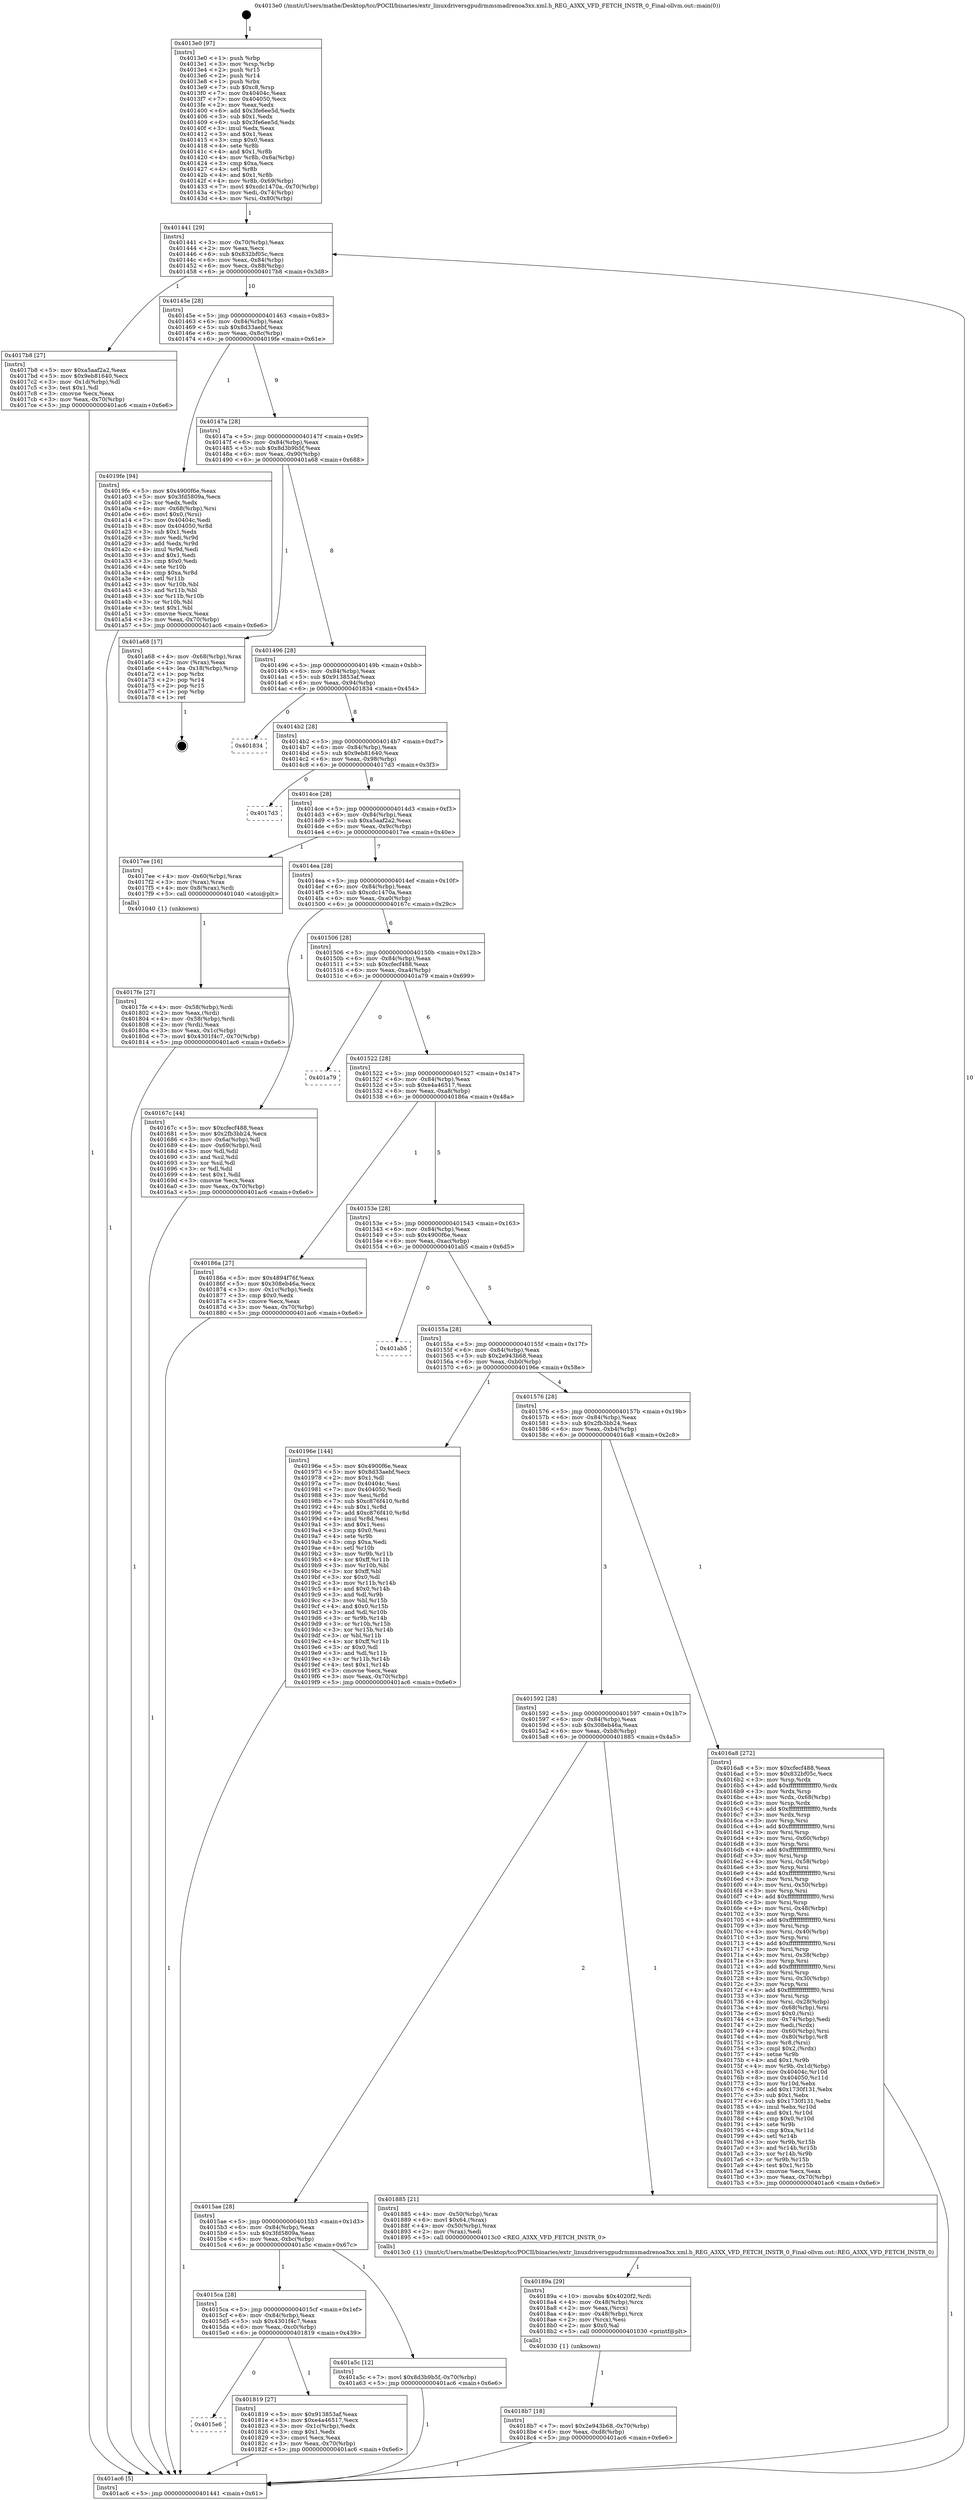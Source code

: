 digraph "0x4013e0" {
  label = "0x4013e0 (/mnt/c/Users/mathe/Desktop/tcc/POCII/binaries/extr_linuxdriversgpudrmmsmadrenoa3xx.xml.h_REG_A3XX_VFD_FETCH_INSTR_0_Final-ollvm.out::main(0))"
  labelloc = "t"
  node[shape=record]

  Entry [label="",width=0.3,height=0.3,shape=circle,fillcolor=black,style=filled]
  "0x401441" [label="{
     0x401441 [29]\l
     | [instrs]\l
     &nbsp;&nbsp;0x401441 \<+3\>: mov -0x70(%rbp),%eax\l
     &nbsp;&nbsp;0x401444 \<+2\>: mov %eax,%ecx\l
     &nbsp;&nbsp;0x401446 \<+6\>: sub $0x832bf05c,%ecx\l
     &nbsp;&nbsp;0x40144c \<+6\>: mov %eax,-0x84(%rbp)\l
     &nbsp;&nbsp;0x401452 \<+6\>: mov %ecx,-0x88(%rbp)\l
     &nbsp;&nbsp;0x401458 \<+6\>: je 00000000004017b8 \<main+0x3d8\>\l
  }"]
  "0x4017b8" [label="{
     0x4017b8 [27]\l
     | [instrs]\l
     &nbsp;&nbsp;0x4017b8 \<+5\>: mov $0xa5aaf2a2,%eax\l
     &nbsp;&nbsp;0x4017bd \<+5\>: mov $0x9eb81640,%ecx\l
     &nbsp;&nbsp;0x4017c2 \<+3\>: mov -0x1d(%rbp),%dl\l
     &nbsp;&nbsp;0x4017c5 \<+3\>: test $0x1,%dl\l
     &nbsp;&nbsp;0x4017c8 \<+3\>: cmovne %ecx,%eax\l
     &nbsp;&nbsp;0x4017cb \<+3\>: mov %eax,-0x70(%rbp)\l
     &nbsp;&nbsp;0x4017ce \<+5\>: jmp 0000000000401ac6 \<main+0x6e6\>\l
  }"]
  "0x40145e" [label="{
     0x40145e [28]\l
     | [instrs]\l
     &nbsp;&nbsp;0x40145e \<+5\>: jmp 0000000000401463 \<main+0x83\>\l
     &nbsp;&nbsp;0x401463 \<+6\>: mov -0x84(%rbp),%eax\l
     &nbsp;&nbsp;0x401469 \<+5\>: sub $0x8d33aebf,%eax\l
     &nbsp;&nbsp;0x40146e \<+6\>: mov %eax,-0x8c(%rbp)\l
     &nbsp;&nbsp;0x401474 \<+6\>: je 00000000004019fe \<main+0x61e\>\l
  }"]
  Exit [label="",width=0.3,height=0.3,shape=circle,fillcolor=black,style=filled,peripheries=2]
  "0x4019fe" [label="{
     0x4019fe [94]\l
     | [instrs]\l
     &nbsp;&nbsp;0x4019fe \<+5\>: mov $0x4900f6e,%eax\l
     &nbsp;&nbsp;0x401a03 \<+5\>: mov $0x3fd5809a,%ecx\l
     &nbsp;&nbsp;0x401a08 \<+2\>: xor %edx,%edx\l
     &nbsp;&nbsp;0x401a0a \<+4\>: mov -0x68(%rbp),%rsi\l
     &nbsp;&nbsp;0x401a0e \<+6\>: movl $0x0,(%rsi)\l
     &nbsp;&nbsp;0x401a14 \<+7\>: mov 0x40404c,%edi\l
     &nbsp;&nbsp;0x401a1b \<+8\>: mov 0x404050,%r8d\l
     &nbsp;&nbsp;0x401a23 \<+3\>: sub $0x1,%edx\l
     &nbsp;&nbsp;0x401a26 \<+3\>: mov %edi,%r9d\l
     &nbsp;&nbsp;0x401a29 \<+3\>: add %edx,%r9d\l
     &nbsp;&nbsp;0x401a2c \<+4\>: imul %r9d,%edi\l
     &nbsp;&nbsp;0x401a30 \<+3\>: and $0x1,%edi\l
     &nbsp;&nbsp;0x401a33 \<+3\>: cmp $0x0,%edi\l
     &nbsp;&nbsp;0x401a36 \<+4\>: sete %r10b\l
     &nbsp;&nbsp;0x401a3a \<+4\>: cmp $0xa,%r8d\l
     &nbsp;&nbsp;0x401a3e \<+4\>: setl %r11b\l
     &nbsp;&nbsp;0x401a42 \<+3\>: mov %r10b,%bl\l
     &nbsp;&nbsp;0x401a45 \<+3\>: and %r11b,%bl\l
     &nbsp;&nbsp;0x401a48 \<+3\>: xor %r11b,%r10b\l
     &nbsp;&nbsp;0x401a4b \<+3\>: or %r10b,%bl\l
     &nbsp;&nbsp;0x401a4e \<+3\>: test $0x1,%bl\l
     &nbsp;&nbsp;0x401a51 \<+3\>: cmovne %ecx,%eax\l
     &nbsp;&nbsp;0x401a54 \<+3\>: mov %eax,-0x70(%rbp)\l
     &nbsp;&nbsp;0x401a57 \<+5\>: jmp 0000000000401ac6 \<main+0x6e6\>\l
  }"]
  "0x40147a" [label="{
     0x40147a [28]\l
     | [instrs]\l
     &nbsp;&nbsp;0x40147a \<+5\>: jmp 000000000040147f \<main+0x9f\>\l
     &nbsp;&nbsp;0x40147f \<+6\>: mov -0x84(%rbp),%eax\l
     &nbsp;&nbsp;0x401485 \<+5\>: sub $0x8d3b9b5f,%eax\l
     &nbsp;&nbsp;0x40148a \<+6\>: mov %eax,-0x90(%rbp)\l
     &nbsp;&nbsp;0x401490 \<+6\>: je 0000000000401a68 \<main+0x688\>\l
  }"]
  "0x4018b7" [label="{
     0x4018b7 [18]\l
     | [instrs]\l
     &nbsp;&nbsp;0x4018b7 \<+7\>: movl $0x2e943b68,-0x70(%rbp)\l
     &nbsp;&nbsp;0x4018be \<+6\>: mov %eax,-0xd8(%rbp)\l
     &nbsp;&nbsp;0x4018c4 \<+5\>: jmp 0000000000401ac6 \<main+0x6e6\>\l
  }"]
  "0x401a68" [label="{
     0x401a68 [17]\l
     | [instrs]\l
     &nbsp;&nbsp;0x401a68 \<+4\>: mov -0x68(%rbp),%rax\l
     &nbsp;&nbsp;0x401a6c \<+2\>: mov (%rax),%eax\l
     &nbsp;&nbsp;0x401a6e \<+4\>: lea -0x18(%rbp),%rsp\l
     &nbsp;&nbsp;0x401a72 \<+1\>: pop %rbx\l
     &nbsp;&nbsp;0x401a73 \<+2\>: pop %r14\l
     &nbsp;&nbsp;0x401a75 \<+2\>: pop %r15\l
     &nbsp;&nbsp;0x401a77 \<+1\>: pop %rbp\l
     &nbsp;&nbsp;0x401a78 \<+1\>: ret\l
  }"]
  "0x401496" [label="{
     0x401496 [28]\l
     | [instrs]\l
     &nbsp;&nbsp;0x401496 \<+5\>: jmp 000000000040149b \<main+0xbb\>\l
     &nbsp;&nbsp;0x40149b \<+6\>: mov -0x84(%rbp),%eax\l
     &nbsp;&nbsp;0x4014a1 \<+5\>: sub $0x913853af,%eax\l
     &nbsp;&nbsp;0x4014a6 \<+6\>: mov %eax,-0x94(%rbp)\l
     &nbsp;&nbsp;0x4014ac \<+6\>: je 0000000000401834 \<main+0x454\>\l
  }"]
  "0x40189a" [label="{
     0x40189a [29]\l
     | [instrs]\l
     &nbsp;&nbsp;0x40189a \<+10\>: movabs $0x4020f2,%rdi\l
     &nbsp;&nbsp;0x4018a4 \<+4\>: mov -0x48(%rbp),%rcx\l
     &nbsp;&nbsp;0x4018a8 \<+2\>: mov %eax,(%rcx)\l
     &nbsp;&nbsp;0x4018aa \<+4\>: mov -0x48(%rbp),%rcx\l
     &nbsp;&nbsp;0x4018ae \<+2\>: mov (%rcx),%esi\l
     &nbsp;&nbsp;0x4018b0 \<+2\>: mov $0x0,%al\l
     &nbsp;&nbsp;0x4018b2 \<+5\>: call 0000000000401030 \<printf@plt\>\l
     | [calls]\l
     &nbsp;&nbsp;0x401030 \{1\} (unknown)\l
  }"]
  "0x401834" [label="{
     0x401834\l
  }", style=dashed]
  "0x4014b2" [label="{
     0x4014b2 [28]\l
     | [instrs]\l
     &nbsp;&nbsp;0x4014b2 \<+5\>: jmp 00000000004014b7 \<main+0xd7\>\l
     &nbsp;&nbsp;0x4014b7 \<+6\>: mov -0x84(%rbp),%eax\l
     &nbsp;&nbsp;0x4014bd \<+5\>: sub $0x9eb81640,%eax\l
     &nbsp;&nbsp;0x4014c2 \<+6\>: mov %eax,-0x98(%rbp)\l
     &nbsp;&nbsp;0x4014c8 \<+6\>: je 00000000004017d3 \<main+0x3f3\>\l
  }"]
  "0x4015e6" [label="{
     0x4015e6\l
  }", style=dashed]
  "0x4017d3" [label="{
     0x4017d3\l
  }", style=dashed]
  "0x4014ce" [label="{
     0x4014ce [28]\l
     | [instrs]\l
     &nbsp;&nbsp;0x4014ce \<+5\>: jmp 00000000004014d3 \<main+0xf3\>\l
     &nbsp;&nbsp;0x4014d3 \<+6\>: mov -0x84(%rbp),%eax\l
     &nbsp;&nbsp;0x4014d9 \<+5\>: sub $0xa5aaf2a2,%eax\l
     &nbsp;&nbsp;0x4014de \<+6\>: mov %eax,-0x9c(%rbp)\l
     &nbsp;&nbsp;0x4014e4 \<+6\>: je 00000000004017ee \<main+0x40e\>\l
  }"]
  "0x401819" [label="{
     0x401819 [27]\l
     | [instrs]\l
     &nbsp;&nbsp;0x401819 \<+5\>: mov $0x913853af,%eax\l
     &nbsp;&nbsp;0x40181e \<+5\>: mov $0xe4a46517,%ecx\l
     &nbsp;&nbsp;0x401823 \<+3\>: mov -0x1c(%rbp),%edx\l
     &nbsp;&nbsp;0x401826 \<+3\>: cmp $0x1,%edx\l
     &nbsp;&nbsp;0x401829 \<+3\>: cmovl %ecx,%eax\l
     &nbsp;&nbsp;0x40182c \<+3\>: mov %eax,-0x70(%rbp)\l
     &nbsp;&nbsp;0x40182f \<+5\>: jmp 0000000000401ac6 \<main+0x6e6\>\l
  }"]
  "0x4017ee" [label="{
     0x4017ee [16]\l
     | [instrs]\l
     &nbsp;&nbsp;0x4017ee \<+4\>: mov -0x60(%rbp),%rax\l
     &nbsp;&nbsp;0x4017f2 \<+3\>: mov (%rax),%rax\l
     &nbsp;&nbsp;0x4017f5 \<+4\>: mov 0x8(%rax),%rdi\l
     &nbsp;&nbsp;0x4017f9 \<+5\>: call 0000000000401040 \<atoi@plt\>\l
     | [calls]\l
     &nbsp;&nbsp;0x401040 \{1\} (unknown)\l
  }"]
  "0x4014ea" [label="{
     0x4014ea [28]\l
     | [instrs]\l
     &nbsp;&nbsp;0x4014ea \<+5\>: jmp 00000000004014ef \<main+0x10f\>\l
     &nbsp;&nbsp;0x4014ef \<+6\>: mov -0x84(%rbp),%eax\l
     &nbsp;&nbsp;0x4014f5 \<+5\>: sub $0xcdc1470a,%eax\l
     &nbsp;&nbsp;0x4014fa \<+6\>: mov %eax,-0xa0(%rbp)\l
     &nbsp;&nbsp;0x401500 \<+6\>: je 000000000040167c \<main+0x29c\>\l
  }"]
  "0x4015ca" [label="{
     0x4015ca [28]\l
     | [instrs]\l
     &nbsp;&nbsp;0x4015ca \<+5\>: jmp 00000000004015cf \<main+0x1ef\>\l
     &nbsp;&nbsp;0x4015cf \<+6\>: mov -0x84(%rbp),%eax\l
     &nbsp;&nbsp;0x4015d5 \<+5\>: sub $0x4301f4c7,%eax\l
     &nbsp;&nbsp;0x4015da \<+6\>: mov %eax,-0xc0(%rbp)\l
     &nbsp;&nbsp;0x4015e0 \<+6\>: je 0000000000401819 \<main+0x439\>\l
  }"]
  "0x40167c" [label="{
     0x40167c [44]\l
     | [instrs]\l
     &nbsp;&nbsp;0x40167c \<+5\>: mov $0xcfecf488,%eax\l
     &nbsp;&nbsp;0x401681 \<+5\>: mov $0x2fb3bb24,%ecx\l
     &nbsp;&nbsp;0x401686 \<+3\>: mov -0x6a(%rbp),%dl\l
     &nbsp;&nbsp;0x401689 \<+4\>: mov -0x69(%rbp),%sil\l
     &nbsp;&nbsp;0x40168d \<+3\>: mov %dl,%dil\l
     &nbsp;&nbsp;0x401690 \<+3\>: and %sil,%dil\l
     &nbsp;&nbsp;0x401693 \<+3\>: xor %sil,%dl\l
     &nbsp;&nbsp;0x401696 \<+3\>: or %dl,%dil\l
     &nbsp;&nbsp;0x401699 \<+4\>: test $0x1,%dil\l
     &nbsp;&nbsp;0x40169d \<+3\>: cmovne %ecx,%eax\l
     &nbsp;&nbsp;0x4016a0 \<+3\>: mov %eax,-0x70(%rbp)\l
     &nbsp;&nbsp;0x4016a3 \<+5\>: jmp 0000000000401ac6 \<main+0x6e6\>\l
  }"]
  "0x401506" [label="{
     0x401506 [28]\l
     | [instrs]\l
     &nbsp;&nbsp;0x401506 \<+5\>: jmp 000000000040150b \<main+0x12b\>\l
     &nbsp;&nbsp;0x40150b \<+6\>: mov -0x84(%rbp),%eax\l
     &nbsp;&nbsp;0x401511 \<+5\>: sub $0xcfecf488,%eax\l
     &nbsp;&nbsp;0x401516 \<+6\>: mov %eax,-0xa4(%rbp)\l
     &nbsp;&nbsp;0x40151c \<+6\>: je 0000000000401a79 \<main+0x699\>\l
  }"]
  "0x401ac6" [label="{
     0x401ac6 [5]\l
     | [instrs]\l
     &nbsp;&nbsp;0x401ac6 \<+5\>: jmp 0000000000401441 \<main+0x61\>\l
  }"]
  "0x4013e0" [label="{
     0x4013e0 [97]\l
     | [instrs]\l
     &nbsp;&nbsp;0x4013e0 \<+1\>: push %rbp\l
     &nbsp;&nbsp;0x4013e1 \<+3\>: mov %rsp,%rbp\l
     &nbsp;&nbsp;0x4013e4 \<+2\>: push %r15\l
     &nbsp;&nbsp;0x4013e6 \<+2\>: push %r14\l
     &nbsp;&nbsp;0x4013e8 \<+1\>: push %rbx\l
     &nbsp;&nbsp;0x4013e9 \<+7\>: sub $0xc8,%rsp\l
     &nbsp;&nbsp;0x4013f0 \<+7\>: mov 0x40404c,%eax\l
     &nbsp;&nbsp;0x4013f7 \<+7\>: mov 0x404050,%ecx\l
     &nbsp;&nbsp;0x4013fe \<+2\>: mov %eax,%edx\l
     &nbsp;&nbsp;0x401400 \<+6\>: add $0x3fe6ee5d,%edx\l
     &nbsp;&nbsp;0x401406 \<+3\>: sub $0x1,%edx\l
     &nbsp;&nbsp;0x401409 \<+6\>: sub $0x3fe6ee5d,%edx\l
     &nbsp;&nbsp;0x40140f \<+3\>: imul %edx,%eax\l
     &nbsp;&nbsp;0x401412 \<+3\>: and $0x1,%eax\l
     &nbsp;&nbsp;0x401415 \<+3\>: cmp $0x0,%eax\l
     &nbsp;&nbsp;0x401418 \<+4\>: sete %r8b\l
     &nbsp;&nbsp;0x40141c \<+4\>: and $0x1,%r8b\l
     &nbsp;&nbsp;0x401420 \<+4\>: mov %r8b,-0x6a(%rbp)\l
     &nbsp;&nbsp;0x401424 \<+3\>: cmp $0xa,%ecx\l
     &nbsp;&nbsp;0x401427 \<+4\>: setl %r8b\l
     &nbsp;&nbsp;0x40142b \<+4\>: and $0x1,%r8b\l
     &nbsp;&nbsp;0x40142f \<+4\>: mov %r8b,-0x69(%rbp)\l
     &nbsp;&nbsp;0x401433 \<+7\>: movl $0xcdc1470a,-0x70(%rbp)\l
     &nbsp;&nbsp;0x40143a \<+3\>: mov %edi,-0x74(%rbp)\l
     &nbsp;&nbsp;0x40143d \<+4\>: mov %rsi,-0x80(%rbp)\l
  }"]
  "0x401a5c" [label="{
     0x401a5c [12]\l
     | [instrs]\l
     &nbsp;&nbsp;0x401a5c \<+7\>: movl $0x8d3b9b5f,-0x70(%rbp)\l
     &nbsp;&nbsp;0x401a63 \<+5\>: jmp 0000000000401ac6 \<main+0x6e6\>\l
  }"]
  "0x401a79" [label="{
     0x401a79\l
  }", style=dashed]
  "0x401522" [label="{
     0x401522 [28]\l
     | [instrs]\l
     &nbsp;&nbsp;0x401522 \<+5\>: jmp 0000000000401527 \<main+0x147\>\l
     &nbsp;&nbsp;0x401527 \<+6\>: mov -0x84(%rbp),%eax\l
     &nbsp;&nbsp;0x40152d \<+5\>: sub $0xe4a46517,%eax\l
     &nbsp;&nbsp;0x401532 \<+6\>: mov %eax,-0xa8(%rbp)\l
     &nbsp;&nbsp;0x401538 \<+6\>: je 000000000040186a \<main+0x48a\>\l
  }"]
  "0x4015ae" [label="{
     0x4015ae [28]\l
     | [instrs]\l
     &nbsp;&nbsp;0x4015ae \<+5\>: jmp 00000000004015b3 \<main+0x1d3\>\l
     &nbsp;&nbsp;0x4015b3 \<+6\>: mov -0x84(%rbp),%eax\l
     &nbsp;&nbsp;0x4015b9 \<+5\>: sub $0x3fd5809a,%eax\l
     &nbsp;&nbsp;0x4015be \<+6\>: mov %eax,-0xbc(%rbp)\l
     &nbsp;&nbsp;0x4015c4 \<+6\>: je 0000000000401a5c \<main+0x67c\>\l
  }"]
  "0x40186a" [label="{
     0x40186a [27]\l
     | [instrs]\l
     &nbsp;&nbsp;0x40186a \<+5\>: mov $0x4894f76f,%eax\l
     &nbsp;&nbsp;0x40186f \<+5\>: mov $0x308eb46a,%ecx\l
     &nbsp;&nbsp;0x401874 \<+3\>: mov -0x1c(%rbp),%edx\l
     &nbsp;&nbsp;0x401877 \<+3\>: cmp $0x0,%edx\l
     &nbsp;&nbsp;0x40187a \<+3\>: cmove %ecx,%eax\l
     &nbsp;&nbsp;0x40187d \<+3\>: mov %eax,-0x70(%rbp)\l
     &nbsp;&nbsp;0x401880 \<+5\>: jmp 0000000000401ac6 \<main+0x6e6\>\l
  }"]
  "0x40153e" [label="{
     0x40153e [28]\l
     | [instrs]\l
     &nbsp;&nbsp;0x40153e \<+5\>: jmp 0000000000401543 \<main+0x163\>\l
     &nbsp;&nbsp;0x401543 \<+6\>: mov -0x84(%rbp),%eax\l
     &nbsp;&nbsp;0x401549 \<+5\>: sub $0x4900f6e,%eax\l
     &nbsp;&nbsp;0x40154e \<+6\>: mov %eax,-0xac(%rbp)\l
     &nbsp;&nbsp;0x401554 \<+6\>: je 0000000000401ab5 \<main+0x6d5\>\l
  }"]
  "0x401885" [label="{
     0x401885 [21]\l
     | [instrs]\l
     &nbsp;&nbsp;0x401885 \<+4\>: mov -0x50(%rbp),%rax\l
     &nbsp;&nbsp;0x401889 \<+6\>: movl $0x64,(%rax)\l
     &nbsp;&nbsp;0x40188f \<+4\>: mov -0x50(%rbp),%rax\l
     &nbsp;&nbsp;0x401893 \<+2\>: mov (%rax),%edi\l
     &nbsp;&nbsp;0x401895 \<+5\>: call 00000000004013c0 \<REG_A3XX_VFD_FETCH_INSTR_0\>\l
     | [calls]\l
     &nbsp;&nbsp;0x4013c0 \{1\} (/mnt/c/Users/mathe/Desktop/tcc/POCII/binaries/extr_linuxdriversgpudrmmsmadrenoa3xx.xml.h_REG_A3XX_VFD_FETCH_INSTR_0_Final-ollvm.out::REG_A3XX_VFD_FETCH_INSTR_0)\l
  }"]
  "0x401ab5" [label="{
     0x401ab5\l
  }", style=dashed]
  "0x40155a" [label="{
     0x40155a [28]\l
     | [instrs]\l
     &nbsp;&nbsp;0x40155a \<+5\>: jmp 000000000040155f \<main+0x17f\>\l
     &nbsp;&nbsp;0x40155f \<+6\>: mov -0x84(%rbp),%eax\l
     &nbsp;&nbsp;0x401565 \<+5\>: sub $0x2e943b68,%eax\l
     &nbsp;&nbsp;0x40156a \<+6\>: mov %eax,-0xb0(%rbp)\l
     &nbsp;&nbsp;0x401570 \<+6\>: je 000000000040196e \<main+0x58e\>\l
  }"]
  "0x4017fe" [label="{
     0x4017fe [27]\l
     | [instrs]\l
     &nbsp;&nbsp;0x4017fe \<+4\>: mov -0x58(%rbp),%rdi\l
     &nbsp;&nbsp;0x401802 \<+2\>: mov %eax,(%rdi)\l
     &nbsp;&nbsp;0x401804 \<+4\>: mov -0x58(%rbp),%rdi\l
     &nbsp;&nbsp;0x401808 \<+2\>: mov (%rdi),%eax\l
     &nbsp;&nbsp;0x40180a \<+3\>: mov %eax,-0x1c(%rbp)\l
     &nbsp;&nbsp;0x40180d \<+7\>: movl $0x4301f4c7,-0x70(%rbp)\l
     &nbsp;&nbsp;0x401814 \<+5\>: jmp 0000000000401ac6 \<main+0x6e6\>\l
  }"]
  "0x40196e" [label="{
     0x40196e [144]\l
     | [instrs]\l
     &nbsp;&nbsp;0x40196e \<+5\>: mov $0x4900f6e,%eax\l
     &nbsp;&nbsp;0x401973 \<+5\>: mov $0x8d33aebf,%ecx\l
     &nbsp;&nbsp;0x401978 \<+2\>: mov $0x1,%dl\l
     &nbsp;&nbsp;0x40197a \<+7\>: mov 0x40404c,%esi\l
     &nbsp;&nbsp;0x401981 \<+7\>: mov 0x404050,%edi\l
     &nbsp;&nbsp;0x401988 \<+3\>: mov %esi,%r8d\l
     &nbsp;&nbsp;0x40198b \<+7\>: sub $0xc876f410,%r8d\l
     &nbsp;&nbsp;0x401992 \<+4\>: sub $0x1,%r8d\l
     &nbsp;&nbsp;0x401996 \<+7\>: add $0xc876f410,%r8d\l
     &nbsp;&nbsp;0x40199d \<+4\>: imul %r8d,%esi\l
     &nbsp;&nbsp;0x4019a1 \<+3\>: and $0x1,%esi\l
     &nbsp;&nbsp;0x4019a4 \<+3\>: cmp $0x0,%esi\l
     &nbsp;&nbsp;0x4019a7 \<+4\>: sete %r9b\l
     &nbsp;&nbsp;0x4019ab \<+3\>: cmp $0xa,%edi\l
     &nbsp;&nbsp;0x4019ae \<+4\>: setl %r10b\l
     &nbsp;&nbsp;0x4019b2 \<+3\>: mov %r9b,%r11b\l
     &nbsp;&nbsp;0x4019b5 \<+4\>: xor $0xff,%r11b\l
     &nbsp;&nbsp;0x4019b9 \<+3\>: mov %r10b,%bl\l
     &nbsp;&nbsp;0x4019bc \<+3\>: xor $0xff,%bl\l
     &nbsp;&nbsp;0x4019bf \<+3\>: xor $0x0,%dl\l
     &nbsp;&nbsp;0x4019c2 \<+3\>: mov %r11b,%r14b\l
     &nbsp;&nbsp;0x4019c5 \<+4\>: and $0x0,%r14b\l
     &nbsp;&nbsp;0x4019c9 \<+3\>: and %dl,%r9b\l
     &nbsp;&nbsp;0x4019cc \<+3\>: mov %bl,%r15b\l
     &nbsp;&nbsp;0x4019cf \<+4\>: and $0x0,%r15b\l
     &nbsp;&nbsp;0x4019d3 \<+3\>: and %dl,%r10b\l
     &nbsp;&nbsp;0x4019d6 \<+3\>: or %r9b,%r14b\l
     &nbsp;&nbsp;0x4019d9 \<+3\>: or %r10b,%r15b\l
     &nbsp;&nbsp;0x4019dc \<+3\>: xor %r15b,%r14b\l
     &nbsp;&nbsp;0x4019df \<+3\>: or %bl,%r11b\l
     &nbsp;&nbsp;0x4019e2 \<+4\>: xor $0xff,%r11b\l
     &nbsp;&nbsp;0x4019e6 \<+3\>: or $0x0,%dl\l
     &nbsp;&nbsp;0x4019e9 \<+3\>: and %dl,%r11b\l
     &nbsp;&nbsp;0x4019ec \<+3\>: or %r11b,%r14b\l
     &nbsp;&nbsp;0x4019ef \<+4\>: test $0x1,%r14b\l
     &nbsp;&nbsp;0x4019f3 \<+3\>: cmovne %ecx,%eax\l
     &nbsp;&nbsp;0x4019f6 \<+3\>: mov %eax,-0x70(%rbp)\l
     &nbsp;&nbsp;0x4019f9 \<+5\>: jmp 0000000000401ac6 \<main+0x6e6\>\l
  }"]
  "0x401576" [label="{
     0x401576 [28]\l
     | [instrs]\l
     &nbsp;&nbsp;0x401576 \<+5\>: jmp 000000000040157b \<main+0x19b\>\l
     &nbsp;&nbsp;0x40157b \<+6\>: mov -0x84(%rbp),%eax\l
     &nbsp;&nbsp;0x401581 \<+5\>: sub $0x2fb3bb24,%eax\l
     &nbsp;&nbsp;0x401586 \<+6\>: mov %eax,-0xb4(%rbp)\l
     &nbsp;&nbsp;0x40158c \<+6\>: je 00000000004016a8 \<main+0x2c8\>\l
  }"]
  "0x401592" [label="{
     0x401592 [28]\l
     | [instrs]\l
     &nbsp;&nbsp;0x401592 \<+5\>: jmp 0000000000401597 \<main+0x1b7\>\l
     &nbsp;&nbsp;0x401597 \<+6\>: mov -0x84(%rbp),%eax\l
     &nbsp;&nbsp;0x40159d \<+5\>: sub $0x308eb46a,%eax\l
     &nbsp;&nbsp;0x4015a2 \<+6\>: mov %eax,-0xb8(%rbp)\l
     &nbsp;&nbsp;0x4015a8 \<+6\>: je 0000000000401885 \<main+0x4a5\>\l
  }"]
  "0x4016a8" [label="{
     0x4016a8 [272]\l
     | [instrs]\l
     &nbsp;&nbsp;0x4016a8 \<+5\>: mov $0xcfecf488,%eax\l
     &nbsp;&nbsp;0x4016ad \<+5\>: mov $0x832bf05c,%ecx\l
     &nbsp;&nbsp;0x4016b2 \<+3\>: mov %rsp,%rdx\l
     &nbsp;&nbsp;0x4016b5 \<+4\>: add $0xfffffffffffffff0,%rdx\l
     &nbsp;&nbsp;0x4016b9 \<+3\>: mov %rdx,%rsp\l
     &nbsp;&nbsp;0x4016bc \<+4\>: mov %rdx,-0x68(%rbp)\l
     &nbsp;&nbsp;0x4016c0 \<+3\>: mov %rsp,%rdx\l
     &nbsp;&nbsp;0x4016c3 \<+4\>: add $0xfffffffffffffff0,%rdx\l
     &nbsp;&nbsp;0x4016c7 \<+3\>: mov %rdx,%rsp\l
     &nbsp;&nbsp;0x4016ca \<+3\>: mov %rsp,%rsi\l
     &nbsp;&nbsp;0x4016cd \<+4\>: add $0xfffffffffffffff0,%rsi\l
     &nbsp;&nbsp;0x4016d1 \<+3\>: mov %rsi,%rsp\l
     &nbsp;&nbsp;0x4016d4 \<+4\>: mov %rsi,-0x60(%rbp)\l
     &nbsp;&nbsp;0x4016d8 \<+3\>: mov %rsp,%rsi\l
     &nbsp;&nbsp;0x4016db \<+4\>: add $0xfffffffffffffff0,%rsi\l
     &nbsp;&nbsp;0x4016df \<+3\>: mov %rsi,%rsp\l
     &nbsp;&nbsp;0x4016e2 \<+4\>: mov %rsi,-0x58(%rbp)\l
     &nbsp;&nbsp;0x4016e6 \<+3\>: mov %rsp,%rsi\l
     &nbsp;&nbsp;0x4016e9 \<+4\>: add $0xfffffffffffffff0,%rsi\l
     &nbsp;&nbsp;0x4016ed \<+3\>: mov %rsi,%rsp\l
     &nbsp;&nbsp;0x4016f0 \<+4\>: mov %rsi,-0x50(%rbp)\l
     &nbsp;&nbsp;0x4016f4 \<+3\>: mov %rsp,%rsi\l
     &nbsp;&nbsp;0x4016f7 \<+4\>: add $0xfffffffffffffff0,%rsi\l
     &nbsp;&nbsp;0x4016fb \<+3\>: mov %rsi,%rsp\l
     &nbsp;&nbsp;0x4016fe \<+4\>: mov %rsi,-0x48(%rbp)\l
     &nbsp;&nbsp;0x401702 \<+3\>: mov %rsp,%rsi\l
     &nbsp;&nbsp;0x401705 \<+4\>: add $0xfffffffffffffff0,%rsi\l
     &nbsp;&nbsp;0x401709 \<+3\>: mov %rsi,%rsp\l
     &nbsp;&nbsp;0x40170c \<+4\>: mov %rsi,-0x40(%rbp)\l
     &nbsp;&nbsp;0x401710 \<+3\>: mov %rsp,%rsi\l
     &nbsp;&nbsp;0x401713 \<+4\>: add $0xfffffffffffffff0,%rsi\l
     &nbsp;&nbsp;0x401717 \<+3\>: mov %rsi,%rsp\l
     &nbsp;&nbsp;0x40171a \<+4\>: mov %rsi,-0x38(%rbp)\l
     &nbsp;&nbsp;0x40171e \<+3\>: mov %rsp,%rsi\l
     &nbsp;&nbsp;0x401721 \<+4\>: add $0xfffffffffffffff0,%rsi\l
     &nbsp;&nbsp;0x401725 \<+3\>: mov %rsi,%rsp\l
     &nbsp;&nbsp;0x401728 \<+4\>: mov %rsi,-0x30(%rbp)\l
     &nbsp;&nbsp;0x40172c \<+3\>: mov %rsp,%rsi\l
     &nbsp;&nbsp;0x40172f \<+4\>: add $0xfffffffffffffff0,%rsi\l
     &nbsp;&nbsp;0x401733 \<+3\>: mov %rsi,%rsp\l
     &nbsp;&nbsp;0x401736 \<+4\>: mov %rsi,-0x28(%rbp)\l
     &nbsp;&nbsp;0x40173a \<+4\>: mov -0x68(%rbp),%rsi\l
     &nbsp;&nbsp;0x40173e \<+6\>: movl $0x0,(%rsi)\l
     &nbsp;&nbsp;0x401744 \<+3\>: mov -0x74(%rbp),%edi\l
     &nbsp;&nbsp;0x401747 \<+2\>: mov %edi,(%rdx)\l
     &nbsp;&nbsp;0x401749 \<+4\>: mov -0x60(%rbp),%rsi\l
     &nbsp;&nbsp;0x40174d \<+4\>: mov -0x80(%rbp),%r8\l
     &nbsp;&nbsp;0x401751 \<+3\>: mov %r8,(%rsi)\l
     &nbsp;&nbsp;0x401754 \<+3\>: cmpl $0x2,(%rdx)\l
     &nbsp;&nbsp;0x401757 \<+4\>: setne %r9b\l
     &nbsp;&nbsp;0x40175b \<+4\>: and $0x1,%r9b\l
     &nbsp;&nbsp;0x40175f \<+4\>: mov %r9b,-0x1d(%rbp)\l
     &nbsp;&nbsp;0x401763 \<+8\>: mov 0x40404c,%r10d\l
     &nbsp;&nbsp;0x40176b \<+8\>: mov 0x404050,%r11d\l
     &nbsp;&nbsp;0x401773 \<+3\>: mov %r10d,%ebx\l
     &nbsp;&nbsp;0x401776 \<+6\>: add $0x1730f131,%ebx\l
     &nbsp;&nbsp;0x40177c \<+3\>: sub $0x1,%ebx\l
     &nbsp;&nbsp;0x40177f \<+6\>: sub $0x1730f131,%ebx\l
     &nbsp;&nbsp;0x401785 \<+4\>: imul %ebx,%r10d\l
     &nbsp;&nbsp;0x401789 \<+4\>: and $0x1,%r10d\l
     &nbsp;&nbsp;0x40178d \<+4\>: cmp $0x0,%r10d\l
     &nbsp;&nbsp;0x401791 \<+4\>: sete %r9b\l
     &nbsp;&nbsp;0x401795 \<+4\>: cmp $0xa,%r11d\l
     &nbsp;&nbsp;0x401799 \<+4\>: setl %r14b\l
     &nbsp;&nbsp;0x40179d \<+3\>: mov %r9b,%r15b\l
     &nbsp;&nbsp;0x4017a0 \<+3\>: and %r14b,%r15b\l
     &nbsp;&nbsp;0x4017a3 \<+3\>: xor %r14b,%r9b\l
     &nbsp;&nbsp;0x4017a6 \<+3\>: or %r9b,%r15b\l
     &nbsp;&nbsp;0x4017a9 \<+4\>: test $0x1,%r15b\l
     &nbsp;&nbsp;0x4017ad \<+3\>: cmovne %ecx,%eax\l
     &nbsp;&nbsp;0x4017b0 \<+3\>: mov %eax,-0x70(%rbp)\l
     &nbsp;&nbsp;0x4017b3 \<+5\>: jmp 0000000000401ac6 \<main+0x6e6\>\l
  }"]
  Entry -> "0x4013e0" [label=" 1"]
  "0x401441" -> "0x4017b8" [label=" 1"]
  "0x401441" -> "0x40145e" [label=" 10"]
  "0x401a68" -> Exit [label=" 1"]
  "0x40145e" -> "0x4019fe" [label=" 1"]
  "0x40145e" -> "0x40147a" [label=" 9"]
  "0x401a5c" -> "0x401ac6" [label=" 1"]
  "0x40147a" -> "0x401a68" [label=" 1"]
  "0x40147a" -> "0x401496" [label=" 8"]
  "0x4019fe" -> "0x401ac6" [label=" 1"]
  "0x401496" -> "0x401834" [label=" 0"]
  "0x401496" -> "0x4014b2" [label=" 8"]
  "0x40196e" -> "0x401ac6" [label=" 1"]
  "0x4014b2" -> "0x4017d3" [label=" 0"]
  "0x4014b2" -> "0x4014ce" [label=" 8"]
  "0x4018b7" -> "0x401ac6" [label=" 1"]
  "0x4014ce" -> "0x4017ee" [label=" 1"]
  "0x4014ce" -> "0x4014ea" [label=" 7"]
  "0x40189a" -> "0x4018b7" [label=" 1"]
  "0x4014ea" -> "0x40167c" [label=" 1"]
  "0x4014ea" -> "0x401506" [label=" 6"]
  "0x40167c" -> "0x401ac6" [label=" 1"]
  "0x4013e0" -> "0x401441" [label=" 1"]
  "0x401ac6" -> "0x401441" [label=" 10"]
  "0x40186a" -> "0x401ac6" [label=" 1"]
  "0x401506" -> "0x401a79" [label=" 0"]
  "0x401506" -> "0x401522" [label=" 6"]
  "0x401819" -> "0x401ac6" [label=" 1"]
  "0x401522" -> "0x40186a" [label=" 1"]
  "0x401522" -> "0x40153e" [label=" 5"]
  "0x4015ca" -> "0x401819" [label=" 1"]
  "0x40153e" -> "0x401ab5" [label=" 0"]
  "0x40153e" -> "0x40155a" [label=" 5"]
  "0x401885" -> "0x40189a" [label=" 1"]
  "0x40155a" -> "0x40196e" [label=" 1"]
  "0x40155a" -> "0x401576" [label=" 4"]
  "0x4015ae" -> "0x401a5c" [label=" 1"]
  "0x401576" -> "0x4016a8" [label=" 1"]
  "0x401576" -> "0x401592" [label=" 3"]
  "0x4015ca" -> "0x4015e6" [label=" 0"]
  "0x4016a8" -> "0x401ac6" [label=" 1"]
  "0x4017b8" -> "0x401ac6" [label=" 1"]
  "0x4017ee" -> "0x4017fe" [label=" 1"]
  "0x4017fe" -> "0x401ac6" [label=" 1"]
  "0x4015ae" -> "0x4015ca" [label=" 1"]
  "0x401592" -> "0x401885" [label=" 1"]
  "0x401592" -> "0x4015ae" [label=" 2"]
}

